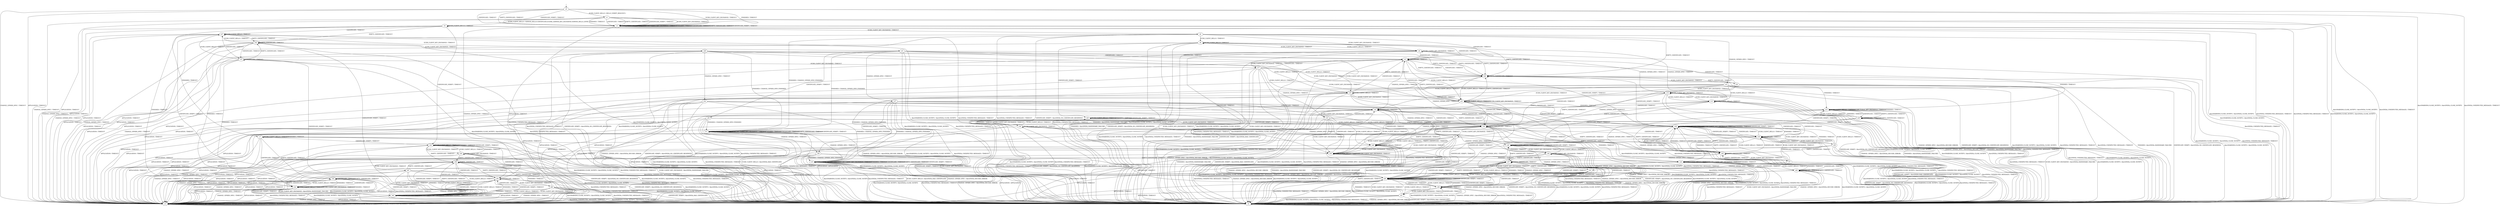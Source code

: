 digraph h7 {
s0 [label="s0"];
s1 [label="s1"];
s2 [label="s2"];
s3 [label="s3"];
s4 [label="s4"];
s5 [label="s5"];
s6 [label="s6"];
s7 [label="s7"];
s27 [label="s27"];
s42 [label="s42"];
s43 [label="s43"];
s8 [label="s8"];
s9 [label="s9"];
s10 [label="s10"];
s11 [label="s11"];
s12 [label="s12"];
s20 [label="s20"];
s31 [label="s31"];
s32 [label="s32"];
s33 [label="s33"];
s44 [label="s44"];
s49 [label="s49"];
s50 [label="s50"];
s58 [label="s58"];
s59 [label="s59"];
s62 [label="s62"];
s13 [label="s13"];
s14 [label="s14"];
s15 [label="s15"];
s16 [label="s16"];
s17 [label="s17"];
s21 [label="s21"];
s22 [label="s22"];
s23 [label="s23"];
s28 [label="s28"];
s29 [label="s29"];
s37 [label="s37"];
s38 [label="s38"];
s52 [label="s52"];
s54 [label="s54"];
s60 [label="s60"];
s61 [label="s61"];
s18 [label="s18"];
s19 [label="s19"];
s24 [label="s24"];
s25 [label="s25"];
s30 [label="s30"];
s34 [label="s34"];
s35 [label="s35"];
s40 [label="s40"];
s45 [label="s45"];
s47 [label="s47"];
s48 [label="s48"];
s55 [label="s55"];
s26 [label="s26"];
s36 [label="s36"];
s39 [label="s39"];
s46 [label="s46"];
s51 [label="s51"];
s56 [label="s56"];
s57 [label="s57"];
s41 [label="s41"];
s53 [label="s53"];
s0 -> s1 [label="ECDH_CLIENT_HELLO / HELLO_VERIFY_REQUEST+"];
s0 -> s2 [label="ECDH_CLIENT_KEY_EXCHANGE / TIMEOUT"];
s0 -> s3 [label="CHANGE_CIPHER_SPEC / TIMEOUT"];
s0 -> s2 [label="FINISHED / TIMEOUT"];
s0 -> s3 [label="APPLICATION / TIMEOUT"];
s0 -> s2 [label="CERTIFICATE / TIMEOUT"];
s0 -> s2 [label="EMPTY_CERTIFICATE / TIMEOUT"];
s0 -> s2 [label="CERTIFICATE_VERIFY / TIMEOUT"];
s0 -> s4 [label="Alert(WARNING,CLOSE_NOTIFY) / Alert(FATAL,CLOSE_NOTIFY)"];
s0 -> s4 [label="Alert(FATAL,UNEXPECTED_MESSAGE) / TIMEOUT"];
s1 -> s5 [label="ECDH_CLIENT_HELLO / SERVER_HELLO,CERTIFICATE,ECDHE_SERVER_KEY_EXCHANGE,SERVER_HELLO_DONE"];
s1 -> s2 [label="ECDH_CLIENT_KEY_EXCHANGE / TIMEOUT"];
s1 -> s3 [label="CHANGE_CIPHER_SPEC / TIMEOUT"];
s1 -> s2 [label="FINISHED / TIMEOUT"];
s1 -> s3 [label="APPLICATION / TIMEOUT"];
s1 -> s2 [label="CERTIFICATE / TIMEOUT"];
s1 -> s2 [label="EMPTY_CERTIFICATE / TIMEOUT"];
s1 -> s2 [label="CERTIFICATE_VERIFY / TIMEOUT"];
s1 -> s4 [label="Alert(WARNING,CLOSE_NOTIFY) / Alert(FATAL,CLOSE_NOTIFY)"];
s1 -> s4 [label="Alert(FATAL,UNEXPECTED_MESSAGE) / TIMEOUT"];
s2 -> s2 [label="ECDH_CLIENT_HELLO / TIMEOUT"];
s2 -> s2 [label="ECDH_CLIENT_KEY_EXCHANGE / TIMEOUT"];
s2 -> s3 [label="CHANGE_CIPHER_SPEC / TIMEOUT"];
s2 -> s2 [label="FINISHED / TIMEOUT"];
s2 -> s3 [label="APPLICATION / TIMEOUT"];
s2 -> s2 [label="CERTIFICATE / TIMEOUT"];
s2 -> s2 [label="EMPTY_CERTIFICATE / TIMEOUT"];
s2 -> s2 [label="CERTIFICATE_VERIFY / TIMEOUT"];
s2 -> s4 [label="Alert(WARNING,CLOSE_NOTIFY) / Alert(FATAL,CLOSE_NOTIFY)"];
s2 -> s4 [label="Alert(FATAL,UNEXPECTED_MESSAGE) / TIMEOUT"];
s3 -> s3 [label="ECDH_CLIENT_HELLO / TIMEOUT"];
s3 -> s3 [label="ECDH_CLIENT_KEY_EXCHANGE / TIMEOUT"];
s3 -> s3 [label="CHANGE_CIPHER_SPEC / TIMEOUT"];
s3 -> s3 [label="FINISHED / TIMEOUT"];
s3 -> s3 [label="APPLICATION / TIMEOUT"];
s3 -> s3 [label="CERTIFICATE / TIMEOUT"];
s3 -> s3 [label="EMPTY_CERTIFICATE / TIMEOUT"];
s3 -> s3 [label="CERTIFICATE_VERIFY / TIMEOUT"];
s3 -> s3 [label="Alert(WARNING,CLOSE_NOTIFY) / TIMEOUT"];
s3 -> s3 [label="Alert(FATAL,UNEXPECTED_MESSAGE) / TIMEOUT"];
s4 -> s4 [label="ECDH_CLIENT_HELLO / SOCKET_CLOSED"];
s4 -> s4 [label="ECDH_CLIENT_KEY_EXCHANGE / SOCKET_CLOSED"];
s4 -> s4 [label="CHANGE_CIPHER_SPEC / SOCKET_CLOSED"];
s4 -> s4 [label="FINISHED / SOCKET_CLOSED"];
s4 -> s4 [label="APPLICATION / SOCKET_CLOSED"];
s4 -> s4 [label="CERTIFICATE / SOCKET_CLOSED"];
s4 -> s4 [label="EMPTY_CERTIFICATE / SOCKET_CLOSED"];
s4 -> s4 [label="CERTIFICATE_VERIFY / SOCKET_CLOSED"];
s4 -> s4 [label="Alert(WARNING,CLOSE_NOTIFY) / SOCKET_CLOSED"];
s4 -> s4 [label="Alert(FATAL,UNEXPECTED_MESSAGE) / SOCKET_CLOSED"];
s5 -> s5 [label="ECDH_CLIENT_HELLO / TIMEOUT"];
s5 -> s6 [label="ECDH_CLIENT_KEY_EXCHANGE / TIMEOUT"];
s5 -> s3 [label="CHANGE_CIPHER_SPEC / TIMEOUT"];
s5 -> s7 [label="FINISHED / TIMEOUT"];
s5 -> s3 [label="APPLICATION / TIMEOUT"];
s5 -> s27 [label="CERTIFICATE / TIMEOUT"];
s5 -> s42 [label="EMPTY_CERTIFICATE / TIMEOUT"];
s5 -> s43 [label="CERTIFICATE_VERIFY / TIMEOUT"];
s5 -> s4 [label="Alert(WARNING,CLOSE_NOTIFY) / Alert(FATAL,CLOSE_NOTIFY)"];
s5 -> s4 [label="Alert(FATAL,UNEXPECTED_MESSAGE) / TIMEOUT"];
s6 -> s8 [label="ECDH_CLIENT_HELLO / TIMEOUT"];
s6 -> s9 [label="ECDH_CLIENT_KEY_EXCHANGE / TIMEOUT"];
s6 -> s10 [label="CHANGE_CIPHER_SPEC / TIMEOUT"];
s6 -> s11 [label="FINISHED / CHANGE_CIPHER_SPEC,FINISHED"];
s6 -> s3 [label="APPLICATION / TIMEOUT"];
s6 -> s12 [label="CERTIFICATE / TIMEOUT"];
s6 -> s20 [label="EMPTY_CERTIFICATE / TIMEOUT"];
s6 -> s4 [label="CERTIFICATE_VERIFY / Alert(FATAL,NO_CERTIFICATE_RESERVED)"];
s6 -> s4 [label="Alert(WARNING,CLOSE_NOTIFY) / Alert(FATAL,CLOSE_NOTIFY)"];
s6 -> s4 [label="Alert(FATAL,UNEXPECTED_MESSAGE) / TIMEOUT"];
s7 -> s7 [label="ECDH_CLIENT_HELLO / TIMEOUT"];
s7 -> s4 [label="ECDH_CLIENT_KEY_EXCHANGE / Alert(FATAL,HANDSHAKE_FAILURE)"];
s7 -> s3 [label="CHANGE_CIPHER_SPEC / TIMEOUT"];
s7 -> s7 [label="FINISHED / TIMEOUT"];
s7 -> s3 [label="APPLICATION / TIMEOUT"];
s7 -> s44 [label="CERTIFICATE / TIMEOUT"];
s7 -> s44 [label="EMPTY_CERTIFICATE / TIMEOUT"];
s7 -> s43 [label="CERTIFICATE_VERIFY / TIMEOUT"];
s7 -> s4 [label="Alert(WARNING,CLOSE_NOTIFY) / Alert(FATAL,CLOSE_NOTIFY)"];
s7 -> s4 [label="Alert(FATAL,UNEXPECTED_MESSAGE) / TIMEOUT"];
s27 -> s27 [label="ECDH_CLIENT_HELLO / TIMEOUT"];
s27 -> s31 [label="ECDH_CLIENT_KEY_EXCHANGE / TIMEOUT"];
s27 -> s3 [label="CHANGE_CIPHER_SPEC / TIMEOUT"];
s27 -> s32 [label="FINISHED / TIMEOUT"];
s27 -> s3 [label="APPLICATION / TIMEOUT"];
s27 -> s33 [label="CERTIFICATE / TIMEOUT"];
s27 -> s42 [label="EMPTY_CERTIFICATE / TIMEOUT"];
s27 -> s62 [label="CERTIFICATE_VERIFY / TIMEOUT"];
s27 -> s4 [label="Alert(WARNING,CLOSE_NOTIFY) / Alert(FATAL,CLOSE_NOTIFY)"];
s27 -> s4 [label="Alert(FATAL,UNEXPECTED_MESSAGE) / TIMEOUT"];
s42 -> s27 [label="ECDH_CLIENT_HELLO / TIMEOUT"];
s42 -> s49 [label="ECDH_CLIENT_KEY_EXCHANGE / TIMEOUT"];
s42 -> s3 [label="CHANGE_CIPHER_SPEC / TIMEOUT"];
s42 -> s32 [label="FINISHED / TIMEOUT"];
s42 -> s3 [label="APPLICATION / TIMEOUT"];
s42 -> s33 [label="CERTIFICATE / TIMEOUT"];
s42 -> s42 [label="EMPTY_CERTIFICATE / TIMEOUT"];
s42 -> s62 [label="CERTIFICATE_VERIFY / TIMEOUT"];
s42 -> s4 [label="Alert(WARNING,CLOSE_NOTIFY) / Alert(FATAL,CLOSE_NOTIFY)"];
s42 -> s4 [label="Alert(FATAL,UNEXPECTED_MESSAGE) / TIMEOUT"];
s43 -> s43 [label="ECDH_CLIENT_HELLO / TIMEOUT"];
s43 -> s50 [label="ECDH_CLIENT_KEY_EXCHANGE / TIMEOUT"];
s43 -> s3 [label="CHANGE_CIPHER_SPEC / TIMEOUT"];
s43 -> s43 [label="FINISHED / TIMEOUT"];
s43 -> s3 [label="APPLICATION / TIMEOUT"];
s43 -> s58 [label="CERTIFICATE / TIMEOUT"];
s43 -> s59 [label="EMPTY_CERTIFICATE / TIMEOUT"];
s43 -> s43 [label="CERTIFICATE_VERIFY / TIMEOUT"];
s43 -> s4 [label="Alert(WARNING,CLOSE_NOTIFY) / Alert(FATAL,CLOSE_NOTIFY)"];
s43 -> s4 [label="Alert(FATAL,UNEXPECTED_MESSAGE) / TIMEOUT"];
s8 -> s8 [label="ECDH_CLIENT_HELLO / TIMEOUT"];
s8 -> s9 [label="ECDH_CLIENT_KEY_EXCHANGE / TIMEOUT"];
s8 -> s13 [label="CHANGE_CIPHER_SPEC / TIMEOUT"];
s8 -> s4 [label="FINISHED / Alert(FATAL,HANDSHAKE_FAILURE)"];
s8 -> s3 [label="APPLICATION / TIMEOUT"];
s8 -> s12 [label="CERTIFICATE / TIMEOUT"];
s8 -> s20 [label="EMPTY_CERTIFICATE / TIMEOUT"];
s8 -> s28 [label="CERTIFICATE_VERIFY / TIMEOUT"];
s8 -> s4 [label="Alert(WARNING,CLOSE_NOTIFY) / Alert(FATAL,CLOSE_NOTIFY)"];
s8 -> s4 [label="Alert(FATAL,UNEXPECTED_MESSAGE) / TIMEOUT"];
s9 -> s8 [label="ECDH_CLIENT_HELLO / TIMEOUT"];
s9 -> s9 [label="ECDH_CLIENT_KEY_EXCHANGE / TIMEOUT"];
s9 -> s14 [label="CHANGE_CIPHER_SPEC / TIMEOUT"];
s9 -> s4 [label="FINISHED / Alert(FATAL,HANDSHAKE_FAILURE)"];
s9 -> s3 [label="APPLICATION / TIMEOUT"];
s9 -> s12 [label="CERTIFICATE / TIMEOUT"];
s9 -> s20 [label="EMPTY_CERTIFICATE / TIMEOUT"];
s9 -> s4 [label="CERTIFICATE_VERIFY / Alert(FATAL,NO_CERTIFICATE_RESERVED)"];
s9 -> s4 [label="Alert(WARNING,CLOSE_NOTIFY) / Alert(FATAL,CLOSE_NOTIFY)"];
s9 -> s4 [label="Alert(FATAL,UNEXPECTED_MESSAGE) / TIMEOUT"];
s10 -> s13 [label="ECDH_CLIENT_HELLO / TIMEOUT"];
s10 -> s14 [label="ECDH_CLIENT_KEY_EXCHANGE / TIMEOUT"];
s10 -> s4 [label="CHANGE_CIPHER_SPEC / Alert(FATAL,DECODE_ERROR)"];
s10 -> s15 [label="FINISHED / CHANGE_CIPHER_SPEC,FINISHED"];
s10 -> s3 [label="APPLICATION / TIMEOUT"];
s10 -> s16 [label="CERTIFICATE / TIMEOUT"];
s10 -> s54 [label="EMPTY_CERTIFICATE / TIMEOUT"];
s10 -> s4 [label="CERTIFICATE_VERIFY / Alert(FATAL,NO_CERTIFICATE_RESERVED)"];
s10 -> s4 [label="Alert(WARNING,CLOSE_NOTIFY) / Alert(FATAL,CLOSE_NOTIFY)"];
s10 -> s4 [label="Alert(FATAL,UNEXPECTED_MESSAGE) / TIMEOUT"];
s11 -> s11 [label="ECDH_CLIENT_HELLO / TIMEOUT"];
s11 -> s11 [label="ECDH_CLIENT_KEY_EXCHANGE / TIMEOUT"];
s11 -> s15 [label="CHANGE_CIPHER_SPEC / TIMEOUT"];
s11 -> s11 [label="FINISHED / TIMEOUT"];
s11 -> s4 [label="APPLICATION / APPLICATION"];
s11 -> s11 [label="CERTIFICATE / TIMEOUT"];
s11 -> s11 [label="EMPTY_CERTIFICATE / TIMEOUT"];
s11 -> s11 [label="CERTIFICATE_VERIFY / TIMEOUT"];
s11 -> s4 [label="Alert(WARNING,CLOSE_NOTIFY) / Alert(FATAL,CLOSE_NOTIFY)"];
s11 -> s4 [label="Alert(FATAL,UNEXPECTED_MESSAGE) / TIMEOUT"];
s12 -> s21 [label="ECDH_CLIENT_HELLO / TIMEOUT"];
s12 -> s17 [label="ECDH_CLIENT_KEY_EXCHANGE / TIMEOUT"];
s12 -> s16 [label="CHANGE_CIPHER_SPEC / TIMEOUT"];
s12 -> s23 [label="FINISHED / TIMEOUT"];
s12 -> s3 [label="APPLICATION / TIMEOUT"];
s12 -> s12 [label="CERTIFICATE / TIMEOUT"];
s12 -> s20 [label="EMPTY_CERTIFICATE / TIMEOUT"];
s12 -> s29 [label="CERTIFICATE_VERIFY / TIMEOUT"];
s12 -> s4 [label="Alert(WARNING,CLOSE_NOTIFY) / Alert(FATAL,CLOSE_NOTIFY)"];
s12 -> s4 [label="Alert(FATAL,UNEXPECTED_MESSAGE) / TIMEOUT"];
s20 -> s21 [label="ECDH_CLIENT_HELLO / TIMEOUT"];
s20 -> s22 [label="ECDH_CLIENT_KEY_EXCHANGE / TIMEOUT"];
s20 -> s54 [label="CHANGE_CIPHER_SPEC / TIMEOUT"];
s20 -> s23 [label="FINISHED / TIMEOUT"];
s20 -> s3 [label="APPLICATION / TIMEOUT"];
s20 -> s12 [label="CERTIFICATE / TIMEOUT"];
s20 -> s20 [label="EMPTY_CERTIFICATE / TIMEOUT"];
s20 -> s29 [label="CERTIFICATE_VERIFY / TIMEOUT"];
s20 -> s4 [label="Alert(WARNING,CLOSE_NOTIFY) / Alert(FATAL,CLOSE_NOTIFY)"];
s20 -> s4 [label="Alert(FATAL,UNEXPECTED_MESSAGE) / TIMEOUT"];
s31 -> s19 [label="ECDH_CLIENT_HELLO / TIMEOUT"];
s31 -> s21 [label="ECDH_CLIENT_KEY_EXCHANGE / TIMEOUT"];
s31 -> s37 [label="CHANGE_CIPHER_SPEC / TIMEOUT"];
s31 -> s11 [label="FINISHED / CHANGE_CIPHER_SPEC,FINISHED"];
s31 -> s3 [label="APPLICATION / TIMEOUT"];
s31 -> s12 [label="CERTIFICATE / TIMEOUT"];
s31 -> s20 [label="EMPTY_CERTIFICATE / TIMEOUT"];
s31 -> s38 [label="CERTIFICATE_VERIFY / TIMEOUT"];
s31 -> s4 [label="Alert(WARNING,CLOSE_NOTIFY) / Alert(FATAL,CLOSE_NOTIFY)"];
s31 -> s4 [label="Alert(FATAL,UNEXPECTED_MESSAGE) / TIMEOUT"];
s32 -> s32 [label="ECDH_CLIENT_HELLO / TIMEOUT"];
s32 -> s32 [label="ECDH_CLIENT_KEY_EXCHANGE / TIMEOUT"];
s32 -> s3 [label="CHANGE_CIPHER_SPEC / TIMEOUT"];
s32 -> s32 [label="FINISHED / TIMEOUT"];
s32 -> s3 [label="APPLICATION / TIMEOUT"];
s32 -> s44 [label="CERTIFICATE / TIMEOUT"];
s32 -> s44 [label="EMPTY_CERTIFICATE / TIMEOUT"];
s32 -> s62 [label="CERTIFICATE_VERIFY / TIMEOUT"];
s32 -> s4 [label="Alert(WARNING,CLOSE_NOTIFY) / Alert(FATAL,CLOSE_NOTIFY)"];
s32 -> s4 [label="Alert(FATAL,UNEXPECTED_MESSAGE) / TIMEOUT"];
s33 -> s27 [label="ECDH_CLIENT_HELLO / TIMEOUT"];
s33 -> s17 [label="ECDH_CLIENT_KEY_EXCHANGE / TIMEOUT"];
s33 -> s3 [label="CHANGE_CIPHER_SPEC / TIMEOUT"];
s33 -> s32 [label="FINISHED / TIMEOUT"];
s33 -> s3 [label="APPLICATION / TIMEOUT"];
s33 -> s33 [label="CERTIFICATE / TIMEOUT"];
s33 -> s42 [label="EMPTY_CERTIFICATE / TIMEOUT"];
s33 -> s62 [label="CERTIFICATE_VERIFY / TIMEOUT"];
s33 -> s4 [label="Alert(WARNING,CLOSE_NOTIFY) / Alert(FATAL,CLOSE_NOTIFY)"];
s33 -> s4 [label="Alert(FATAL,UNEXPECTED_MESSAGE) / TIMEOUT"];
s44 -> s32 [label="ECDH_CLIENT_HELLO / TIMEOUT"];
s44 -> s4 [label="ECDH_CLIENT_KEY_EXCHANGE / Alert(FATAL,HANDSHAKE_FAILURE)"];
s44 -> s3 [label="CHANGE_CIPHER_SPEC / TIMEOUT"];
s44 -> s32 [label="FINISHED / TIMEOUT"];
s44 -> s3 [label="APPLICATION / TIMEOUT"];
s44 -> s44 [label="CERTIFICATE / TIMEOUT"];
s44 -> s44 [label="EMPTY_CERTIFICATE / TIMEOUT"];
s44 -> s62 [label="CERTIFICATE_VERIFY / TIMEOUT"];
s44 -> s4 [label="Alert(WARNING,CLOSE_NOTIFY) / Alert(FATAL,CLOSE_NOTIFY)"];
s44 -> s4 [label="Alert(FATAL,UNEXPECTED_MESSAGE) / TIMEOUT"];
s49 -> s19 [label="ECDH_CLIENT_HELLO / TIMEOUT"];
s49 -> s21 [label="ECDH_CLIENT_KEY_EXCHANGE / TIMEOUT"];
s49 -> s52 [label="CHANGE_CIPHER_SPEC / TIMEOUT"];
s49 -> s11 [label="FINISHED / CHANGE_CIPHER_SPEC,FINISHED"];
s49 -> s3 [label="APPLICATION / TIMEOUT"];
s49 -> s12 [label="CERTIFICATE / TIMEOUT"];
s49 -> s20 [label="EMPTY_CERTIFICATE / TIMEOUT"];
s49 -> s4 [label="CERTIFICATE_VERIFY / Alert(FATAL,NO_CERTIFICATE_RESERVED)"];
s49 -> s4 [label="Alert(WARNING,CLOSE_NOTIFY) / Alert(FATAL,CLOSE_NOTIFY)"];
s49 -> s4 [label="Alert(FATAL,UNEXPECTED_MESSAGE) / TIMEOUT"];
s50 -> s43 [label="ECDH_CLIENT_HELLO / TIMEOUT"];
s50 -> s50 [label="ECDH_CLIENT_KEY_EXCHANGE / TIMEOUT"];
s50 -> s3 [label="CHANGE_CIPHER_SPEC / TIMEOUT"];
s50 -> s43 [label="FINISHED / TIMEOUT"];
s50 -> s3 [label="APPLICATION / TIMEOUT"];
s50 -> s58 [label="CERTIFICATE / TIMEOUT"];
s50 -> s59 [label="EMPTY_CERTIFICATE / TIMEOUT"];
s50 -> s4 [label="CERTIFICATE_VERIFY / Alert(FATAL,NO_CERTIFICATE_RESERVED)"];
s50 -> s4 [label="Alert(WARNING,CLOSE_NOTIFY) / Alert(FATAL,CLOSE_NOTIFY)"];
s50 -> s4 [label="Alert(FATAL,UNEXPECTED_MESSAGE) / TIMEOUT"];
s58 -> s62 [label="ECDH_CLIENT_HELLO / TIMEOUT"];
s58 -> s60 [label="ECDH_CLIENT_KEY_EXCHANGE / TIMEOUT"];
s58 -> s3 [label="CHANGE_CIPHER_SPEC / TIMEOUT"];
s58 -> s62 [label="FINISHED / TIMEOUT"];
s58 -> s3 [label="APPLICATION / TIMEOUT"];
s58 -> s58 [label="CERTIFICATE / TIMEOUT"];
s58 -> s59 [label="EMPTY_CERTIFICATE / TIMEOUT"];
s58 -> s62 [label="CERTIFICATE_VERIFY / TIMEOUT"];
s58 -> s4 [label="Alert(WARNING,CLOSE_NOTIFY) / Alert(FATAL,CLOSE_NOTIFY)"];
s58 -> s4 [label="Alert(FATAL,UNEXPECTED_MESSAGE) / TIMEOUT"];
s59 -> s62 [label="ECDH_CLIENT_HELLO / TIMEOUT"];
s59 -> s61 [label="ECDH_CLIENT_KEY_EXCHANGE / TIMEOUT"];
s59 -> s3 [label="CHANGE_CIPHER_SPEC / TIMEOUT"];
s59 -> s62 [label="FINISHED / TIMEOUT"];
s59 -> s3 [label="APPLICATION / TIMEOUT"];
s59 -> s58 [label="CERTIFICATE / TIMEOUT"];
s59 -> s59 [label="EMPTY_CERTIFICATE / TIMEOUT"];
s59 -> s62 [label="CERTIFICATE_VERIFY / TIMEOUT"];
s59 -> s4 [label="Alert(WARNING,CLOSE_NOTIFY) / Alert(FATAL,CLOSE_NOTIFY)"];
s59 -> s4 [label="Alert(FATAL,UNEXPECTED_MESSAGE) / TIMEOUT"];
s62 -> s62 [label="ECDH_CLIENT_HELLO / TIMEOUT"];
s62 -> s62 [label="ECDH_CLIENT_KEY_EXCHANGE / TIMEOUT"];
s62 -> s3 [label="CHANGE_CIPHER_SPEC / TIMEOUT"];
s62 -> s62 [label="FINISHED / TIMEOUT"];
s62 -> s3 [label="APPLICATION / TIMEOUT"];
s62 -> s58 [label="CERTIFICATE / TIMEOUT"];
s62 -> s59 [label="EMPTY_CERTIFICATE / TIMEOUT"];
s62 -> s62 [label="CERTIFICATE_VERIFY / TIMEOUT"];
s62 -> s4 [label="Alert(WARNING,CLOSE_NOTIFY) / Alert(FATAL,CLOSE_NOTIFY)"];
s62 -> s4 [label="Alert(FATAL,UNEXPECTED_MESSAGE) / TIMEOUT"];
s13 -> s13 [label="ECDH_CLIENT_HELLO / TIMEOUT"];
s13 -> s14 [label="ECDH_CLIENT_KEY_EXCHANGE / TIMEOUT"];
s13 -> s4 [label="CHANGE_CIPHER_SPEC / Alert(FATAL,DECODE_ERROR)"];
s13 -> s4 [label="FINISHED / Alert(FATAL,HANDSHAKE_FAILURE)"];
s13 -> s3 [label="APPLICATION / TIMEOUT"];
s13 -> s16 [label="CERTIFICATE / TIMEOUT"];
s13 -> s54 [label="EMPTY_CERTIFICATE / TIMEOUT"];
s13 -> s30 [label="CERTIFICATE_VERIFY / TIMEOUT"];
s13 -> s4 [label="Alert(WARNING,CLOSE_NOTIFY) / Alert(FATAL,CLOSE_NOTIFY)"];
s13 -> s4 [label="Alert(FATAL,UNEXPECTED_MESSAGE) / TIMEOUT"];
s14 -> s13 [label="ECDH_CLIENT_HELLO / TIMEOUT"];
s14 -> s14 [label="ECDH_CLIENT_KEY_EXCHANGE / TIMEOUT"];
s14 -> s4 [label="CHANGE_CIPHER_SPEC / Alert(FATAL,DECODE_ERROR)"];
s14 -> s4 [label="FINISHED / Alert(FATAL,HANDSHAKE_FAILURE)"];
s14 -> s3 [label="APPLICATION / TIMEOUT"];
s14 -> s16 [label="CERTIFICATE / TIMEOUT"];
s14 -> s54 [label="EMPTY_CERTIFICATE / TIMEOUT"];
s14 -> s4 [label="CERTIFICATE_VERIFY / Alert(FATAL,NO_CERTIFICATE_RESERVED)"];
s14 -> s4 [label="Alert(WARNING,CLOSE_NOTIFY) / Alert(FATAL,CLOSE_NOTIFY)"];
s14 -> s4 [label="Alert(FATAL,UNEXPECTED_MESSAGE) / TIMEOUT"];
s15 -> s15 [label="ECDH_CLIENT_HELLO / TIMEOUT"];
s15 -> s15 [label="ECDH_CLIENT_KEY_EXCHANGE / TIMEOUT"];
s15 -> s4 [label="CHANGE_CIPHER_SPEC / Alert(FATAL,DECODE_ERROR)"];
s15 -> s15 [label="FINISHED / TIMEOUT"];
s15 -> s4 [label="APPLICATION / APPLICATION"];
s15 -> s15 [label="CERTIFICATE / TIMEOUT"];
s15 -> s15 [label="EMPTY_CERTIFICATE / TIMEOUT"];
s15 -> s15 [label="CERTIFICATE_VERIFY / TIMEOUT"];
s15 -> s4 [label="Alert(WARNING,CLOSE_NOTIFY) / Alert(FATAL,CLOSE_NOTIFY)"];
s15 -> s4 [label="Alert(FATAL,UNEXPECTED_MESSAGE) / TIMEOUT"];
s16 -> s55 [label="ECDH_CLIENT_HELLO / TIMEOUT"];
s16 -> s18 [label="ECDH_CLIENT_KEY_EXCHANGE / TIMEOUT"];
s16 -> s4 [label="CHANGE_CIPHER_SPEC / Alert(FATAL,DECODE_ERROR)"];
s16 -> s24 [label="FINISHED / TIMEOUT"];
s16 -> s3 [label="APPLICATION / TIMEOUT"];
s16 -> s16 [label="CERTIFICATE / TIMEOUT"];
s16 -> s54 [label="EMPTY_CERTIFICATE / TIMEOUT"];
s16 -> s45 [label="CERTIFICATE_VERIFY / TIMEOUT"];
s16 -> s4 [label="Alert(WARNING,CLOSE_NOTIFY) / Alert(FATAL,CLOSE_NOTIFY)"];
s16 -> s4 [label="Alert(FATAL,UNEXPECTED_MESSAGE) / TIMEOUT"];
s17 -> s19 [label="ECDH_CLIENT_HELLO / TIMEOUT"];
s17 -> s21 [label="ECDH_CLIENT_KEY_EXCHANGE / TIMEOUT"];
s17 -> s18 [label="CHANGE_CIPHER_SPEC / TIMEOUT"];
s17 -> s4 [label="FINISHED / Alert(FATAL,HANDSHAKE_FAILURE)"];
s17 -> s3 [label="APPLICATION / TIMEOUT"];
s17 -> s12 [label="CERTIFICATE / TIMEOUT"];
s17 -> s20 [label="EMPTY_CERTIFICATE / TIMEOUT"];
s17 -> s4 [label="CERTIFICATE_VERIFY / Alert(FATAL,BAD_CERTIFICATE)"];
s17 -> s4 [label="Alert(WARNING,CLOSE_NOTIFY) / Alert(FATAL,CLOSE_NOTIFY)"];
s17 -> s4 [label="Alert(FATAL,UNEXPECTED_MESSAGE) / TIMEOUT"];
s21 -> s21 [label="ECDH_CLIENT_HELLO / TIMEOUT"];
s21 -> s21 [label="ECDH_CLIENT_KEY_EXCHANGE / TIMEOUT"];
s21 -> s55 [label="CHANGE_CIPHER_SPEC / TIMEOUT"];
s21 -> s23 [label="FINISHED / TIMEOUT"];
s21 -> s3 [label="APPLICATION / TIMEOUT"];
s21 -> s12 [label="CERTIFICATE / TIMEOUT"];
s21 -> s20 [label="EMPTY_CERTIFICATE / TIMEOUT"];
s21 -> s29 [label="CERTIFICATE_VERIFY / TIMEOUT"];
s21 -> s4 [label="Alert(WARNING,CLOSE_NOTIFY) / Alert(FATAL,CLOSE_NOTIFY)"];
s21 -> s4 [label="Alert(FATAL,UNEXPECTED_MESSAGE) / TIMEOUT"];
s22 -> s19 [label="ECDH_CLIENT_HELLO / TIMEOUT"];
s22 -> s21 [label="ECDH_CLIENT_KEY_EXCHANGE / TIMEOUT"];
s22 -> s47 [label="CHANGE_CIPHER_SPEC / TIMEOUT"];
s22 -> s4 [label="FINISHED / Alert(FATAL,HANDSHAKE_FAILURE)"];
s22 -> s3 [label="APPLICATION / TIMEOUT"];
s22 -> s12 [label="CERTIFICATE / TIMEOUT"];
s22 -> s20 [label="EMPTY_CERTIFICATE / TIMEOUT"];
s22 -> s4 [label="CERTIFICATE_VERIFY / Alert(FATAL,NO_CERTIFICATE_RESERVED)"];
s22 -> s4 [label="Alert(WARNING,CLOSE_NOTIFY) / Alert(FATAL,CLOSE_NOTIFY)"];
s22 -> s4 [label="Alert(FATAL,UNEXPECTED_MESSAGE) / TIMEOUT"];
s23 -> s23 [label="ECDH_CLIENT_HELLO / TIMEOUT"];
s23 -> s23 [label="ECDH_CLIENT_KEY_EXCHANGE / TIMEOUT"];
s23 -> s24 [label="CHANGE_CIPHER_SPEC / TIMEOUT"];
s23 -> s23 [label="FINISHED / TIMEOUT"];
s23 -> s3 [label="APPLICATION / TIMEOUT"];
s23 -> s25 [label="CERTIFICATE / TIMEOUT"];
s23 -> s25 [label="EMPTY_CERTIFICATE / TIMEOUT"];
s23 -> s29 [label="CERTIFICATE_VERIFY / TIMEOUT"];
s23 -> s4 [label="Alert(WARNING,CLOSE_NOTIFY) / Alert(FATAL,CLOSE_NOTIFY)"];
s23 -> s4 [label="Alert(FATAL,UNEXPECTED_MESSAGE) / TIMEOUT"];
s28 -> s28 [label="ECDH_CLIENT_HELLO / TIMEOUT"];
s28 -> s34 [label="ECDH_CLIENT_KEY_EXCHANGE / TIMEOUT"];
s28 -> s30 [label="CHANGE_CIPHER_SPEC / TIMEOUT"];
s28 -> s28 [label="FINISHED / TIMEOUT"];
s28 -> s3 [label="APPLICATION / TIMEOUT"];
s28 -> s35 [label="CERTIFICATE / TIMEOUT"];
s28 -> s48 [label="EMPTY_CERTIFICATE / TIMEOUT"];
s28 -> s28 [label="CERTIFICATE_VERIFY / TIMEOUT"];
s28 -> s4 [label="Alert(WARNING,CLOSE_NOTIFY) / Alert(FATAL,CLOSE_NOTIFY)"];
s28 -> s4 [label="Alert(FATAL,UNEXPECTED_MESSAGE) / TIMEOUT"];
s29 -> s29 [label="ECDH_CLIENT_HELLO / TIMEOUT"];
s29 -> s29 [label="ECDH_CLIENT_KEY_EXCHANGE / TIMEOUT"];
s29 -> s45 [label="CHANGE_CIPHER_SPEC / TIMEOUT"];
s29 -> s29 [label="FINISHED / TIMEOUT"];
s29 -> s3 [label="APPLICATION / TIMEOUT"];
s29 -> s35 [label="CERTIFICATE / TIMEOUT"];
s29 -> s48 [label="EMPTY_CERTIFICATE / TIMEOUT"];
s29 -> s29 [label="CERTIFICATE_VERIFY / TIMEOUT"];
s29 -> s4 [label="Alert(WARNING,CLOSE_NOTIFY) / Alert(FATAL,CLOSE_NOTIFY)"];
s29 -> s4 [label="Alert(FATAL,UNEXPECTED_MESSAGE) / TIMEOUT"];
s37 -> s46 [label="ECDH_CLIENT_HELLO / TIMEOUT"];
s37 -> s55 [label="ECDH_CLIENT_KEY_EXCHANGE / TIMEOUT"];
s37 -> s4 [label="CHANGE_CIPHER_SPEC / Alert(FATAL,DECODE_ERROR)"];
s37 -> s15 [label="FINISHED / CHANGE_CIPHER_SPEC,FINISHED"];
s37 -> s3 [label="APPLICATION / TIMEOUT"];
s37 -> s16 [label="CERTIFICATE / TIMEOUT"];
s37 -> s54 [label="EMPTY_CERTIFICATE / TIMEOUT"];
s37 -> s40 [label="CERTIFICATE_VERIFY / TIMEOUT"];
s37 -> s4 [label="Alert(WARNING,CLOSE_NOTIFY) / Alert(FATAL,CLOSE_NOTIFY)"];
s37 -> s4 [label="Alert(FATAL,UNEXPECTED_MESSAGE) / TIMEOUT"];
s38 -> s4 [label="ECDH_CLIENT_HELLO / Alert(FATAL,BAD_CERTIFICATE)"];
s38 -> s29 [label="ECDH_CLIENT_KEY_EXCHANGE / TIMEOUT"];
s38 -> s40 [label="CHANGE_CIPHER_SPEC / TIMEOUT"];
s38 -> s11 [label="FINISHED / CHANGE_CIPHER_SPEC,FINISHED"];
s38 -> s3 [label="APPLICATION / TIMEOUT"];
s38 -> s35 [label="CERTIFICATE / TIMEOUT"];
s38 -> s48 [label="EMPTY_CERTIFICATE / TIMEOUT"];
s38 -> s29 [label="CERTIFICATE_VERIFY / TIMEOUT"];
s38 -> s4 [label="Alert(WARNING,CLOSE_NOTIFY) / Alert(FATAL,CLOSE_NOTIFY)"];
s38 -> s4 [label="Alert(FATAL,UNEXPECTED_MESSAGE) / TIMEOUT"];
s52 -> s46 [label="ECDH_CLIENT_HELLO / TIMEOUT"];
s52 -> s55 [label="ECDH_CLIENT_KEY_EXCHANGE / TIMEOUT"];
s52 -> s4 [label="CHANGE_CIPHER_SPEC / Alert(FATAL,DECODE_ERROR)"];
s52 -> s15 [label="FINISHED / CHANGE_CIPHER_SPEC,FINISHED"];
s52 -> s3 [label="APPLICATION / TIMEOUT"];
s52 -> s16 [label="CERTIFICATE / TIMEOUT"];
s52 -> s54 [label="EMPTY_CERTIFICATE / TIMEOUT"];
s52 -> s4 [label="CERTIFICATE_VERIFY / Alert(FATAL,NO_CERTIFICATE_RESERVED)"];
s52 -> s4 [label="Alert(WARNING,CLOSE_NOTIFY) / Alert(FATAL,CLOSE_NOTIFY)"];
s52 -> s4 [label="Alert(FATAL,UNEXPECTED_MESSAGE) / TIMEOUT"];
s54 -> s55 [label="ECDH_CLIENT_HELLO / TIMEOUT"];
s54 -> s47 [label="ECDH_CLIENT_KEY_EXCHANGE / TIMEOUT"];
s54 -> s4 [label="CHANGE_CIPHER_SPEC / Alert(FATAL,DECODE_ERROR)"];
s54 -> s24 [label="FINISHED / TIMEOUT"];
s54 -> s3 [label="APPLICATION / TIMEOUT"];
s54 -> s16 [label="CERTIFICATE / TIMEOUT"];
s54 -> s54 [label="EMPTY_CERTIFICATE / TIMEOUT"];
s54 -> s45 [label="CERTIFICATE_VERIFY / TIMEOUT"];
s54 -> s4 [label="Alert(WARNING,CLOSE_NOTIFY) / Alert(FATAL,CLOSE_NOTIFY)"];
s54 -> s4 [label="Alert(FATAL,UNEXPECTED_MESSAGE) / TIMEOUT"];
s60 -> s62 [label="ECDH_CLIENT_HELLO / TIMEOUT"];
s60 -> s62 [label="ECDH_CLIENT_KEY_EXCHANGE / TIMEOUT"];
s60 -> s3 [label="CHANGE_CIPHER_SPEC / TIMEOUT"];
s60 -> s62 [label="FINISHED / TIMEOUT"];
s60 -> s3 [label="APPLICATION / TIMEOUT"];
s60 -> s58 [label="CERTIFICATE / TIMEOUT"];
s60 -> s59 [label="EMPTY_CERTIFICATE / TIMEOUT"];
s60 -> s4 [label="CERTIFICATE_VERIFY / Alert(FATAL,BAD_CERTIFICATE)"];
s60 -> s4 [label="Alert(WARNING,CLOSE_NOTIFY) / Alert(FATAL,CLOSE_NOTIFY)"];
s60 -> s4 [label="Alert(FATAL,UNEXPECTED_MESSAGE) / TIMEOUT"];
s61 -> s62 [label="ECDH_CLIENT_HELLO / TIMEOUT"];
s61 -> s62 [label="ECDH_CLIENT_KEY_EXCHANGE / TIMEOUT"];
s61 -> s3 [label="CHANGE_CIPHER_SPEC / TIMEOUT"];
s61 -> s62 [label="FINISHED / TIMEOUT"];
s61 -> s3 [label="APPLICATION / TIMEOUT"];
s61 -> s58 [label="CERTIFICATE / TIMEOUT"];
s61 -> s59 [label="EMPTY_CERTIFICATE / TIMEOUT"];
s61 -> s4 [label="CERTIFICATE_VERIFY / Alert(FATAL,NO_CERTIFICATE_RESERVED)"];
s61 -> s4 [label="Alert(WARNING,CLOSE_NOTIFY) / Alert(FATAL,CLOSE_NOTIFY)"];
s61 -> s4 [label="Alert(FATAL,UNEXPECTED_MESSAGE) / TIMEOUT"];
s18 -> s46 [label="ECDH_CLIENT_HELLO / TIMEOUT"];
s18 -> s55 [label="ECDH_CLIENT_KEY_EXCHANGE / TIMEOUT"];
s18 -> s4 [label="CHANGE_CIPHER_SPEC / Alert(FATAL,DECODE_ERROR)"];
s18 -> s4 [label="FINISHED / Alert(FATAL,HANDSHAKE_FAILURE)"];
s18 -> s3 [label="APPLICATION / TIMEOUT"];
s18 -> s16 [label="CERTIFICATE / TIMEOUT"];
s18 -> s54 [label="EMPTY_CERTIFICATE / TIMEOUT"];
s18 -> s4 [label="CERTIFICATE_VERIFY / Alert(FATAL,BAD_CERTIFICATE)"];
s18 -> s4 [label="Alert(WARNING,CLOSE_NOTIFY) / Alert(FATAL,CLOSE_NOTIFY)"];
s18 -> s4 [label="Alert(FATAL,UNEXPECTED_MESSAGE) / TIMEOUT"];
s19 -> s19 [label="ECDH_CLIENT_HELLO / TIMEOUT"];
s19 -> s21 [label="ECDH_CLIENT_KEY_EXCHANGE / TIMEOUT"];
s19 -> s46 [label="CHANGE_CIPHER_SPEC / TIMEOUT"];
s19 -> s4 [label="FINISHED / Alert(FATAL,HANDSHAKE_FAILURE)"];
s19 -> s3 [label="APPLICATION / TIMEOUT"];
s19 -> s12 [label="CERTIFICATE / TIMEOUT"];
s19 -> s20 [label="EMPTY_CERTIFICATE / TIMEOUT"];
s19 -> s29 [label="CERTIFICATE_VERIFY / TIMEOUT"];
s19 -> s4 [label="Alert(WARNING,CLOSE_NOTIFY) / Alert(FATAL,CLOSE_NOTIFY)"];
s19 -> s4 [label="Alert(FATAL,UNEXPECTED_MESSAGE) / TIMEOUT"];
s24 -> s24 [label="ECDH_CLIENT_HELLO / TIMEOUT"];
s24 -> s24 [label="ECDH_CLIENT_KEY_EXCHANGE / TIMEOUT"];
s24 -> s4 [label="CHANGE_CIPHER_SPEC / Alert(FATAL,DECODE_ERROR)"];
s24 -> s24 [label="FINISHED / TIMEOUT"];
s24 -> s3 [label="APPLICATION / TIMEOUT"];
s24 -> s26 [label="CERTIFICATE / TIMEOUT"];
s24 -> s26 [label="EMPTY_CERTIFICATE / TIMEOUT"];
s24 -> s45 [label="CERTIFICATE_VERIFY / TIMEOUT"];
s24 -> s4 [label="Alert(WARNING,CLOSE_NOTIFY) / Alert(FATAL,CLOSE_NOTIFY)"];
s24 -> s4 [label="Alert(FATAL,UNEXPECTED_MESSAGE) / TIMEOUT"];
s25 -> s23 [label="ECDH_CLIENT_HELLO / TIMEOUT"];
s25 -> s4 [label="ECDH_CLIENT_KEY_EXCHANGE / Alert(FATAL,HANDSHAKE_FAILURE)"];
s25 -> s26 [label="CHANGE_CIPHER_SPEC / TIMEOUT"];
s25 -> s23 [label="FINISHED / TIMEOUT"];
s25 -> s3 [label="APPLICATION / TIMEOUT"];
s25 -> s25 [label="CERTIFICATE / TIMEOUT"];
s25 -> s25 [label="EMPTY_CERTIFICATE / TIMEOUT"];
s25 -> s29 [label="CERTIFICATE_VERIFY / TIMEOUT"];
s25 -> s4 [label="Alert(WARNING,CLOSE_NOTIFY) / Alert(FATAL,CLOSE_NOTIFY)"];
s25 -> s4 [label="Alert(FATAL,UNEXPECTED_MESSAGE) / TIMEOUT"];
s30 -> s30 [label="ECDH_CLIENT_HELLO / TIMEOUT"];
s30 -> s36 [label="ECDH_CLIENT_KEY_EXCHANGE / TIMEOUT"];
s30 -> s4 [label="CHANGE_CIPHER_SPEC / Alert(FATAL,DECODE_ERROR)"];
s30 -> s30 [label="FINISHED / TIMEOUT"];
s30 -> s3 [label="APPLICATION / TIMEOUT"];
s30 -> s56 [label="CERTIFICATE / TIMEOUT"];
s30 -> s57 [label="EMPTY_CERTIFICATE / TIMEOUT"];
s30 -> s30 [label="CERTIFICATE_VERIFY / TIMEOUT"];
s30 -> s4 [label="Alert(WARNING,CLOSE_NOTIFY) / Alert(FATAL,CLOSE_NOTIFY)"];
s30 -> s4 [label="Alert(FATAL,UNEXPECTED_MESSAGE) / TIMEOUT"];
s34 -> s28 [label="ECDH_CLIENT_HELLO / TIMEOUT"];
s34 -> s34 [label="ECDH_CLIENT_KEY_EXCHANGE / TIMEOUT"];
s34 -> s36 [label="CHANGE_CIPHER_SPEC / TIMEOUT"];
s34 -> s28 [label="FINISHED / TIMEOUT"];
s34 -> s3 [label="APPLICATION / TIMEOUT"];
s34 -> s35 [label="CERTIFICATE / TIMEOUT"];
s34 -> s48 [label="EMPTY_CERTIFICATE / TIMEOUT"];
s34 -> s4 [label="CERTIFICATE_VERIFY / Alert(FATAL,NO_CERTIFICATE_RESERVED)"];
s34 -> s4 [label="Alert(WARNING,CLOSE_NOTIFY) / Alert(FATAL,CLOSE_NOTIFY)"];
s34 -> s4 [label="Alert(FATAL,UNEXPECTED_MESSAGE) / TIMEOUT"];
s35 -> s29 [label="ECDH_CLIENT_HELLO / TIMEOUT"];
s35 -> s39 [label="ECDH_CLIENT_KEY_EXCHANGE / TIMEOUT"];
s35 -> s56 [label="CHANGE_CIPHER_SPEC / TIMEOUT"];
s35 -> s29 [label="FINISHED / TIMEOUT"];
s35 -> s3 [label="APPLICATION / TIMEOUT"];
s35 -> s35 [label="CERTIFICATE / TIMEOUT"];
s35 -> s48 [label="EMPTY_CERTIFICATE / TIMEOUT"];
s35 -> s29 [label="CERTIFICATE_VERIFY / TIMEOUT"];
s35 -> s4 [label="Alert(WARNING,CLOSE_NOTIFY) / Alert(FATAL,CLOSE_NOTIFY)"];
s35 -> s4 [label="Alert(FATAL,UNEXPECTED_MESSAGE) / TIMEOUT"];
s40 -> s4 [label="ECDH_CLIENT_HELLO / Alert(FATAL,BAD_CERTIFICATE)"];
s40 -> s45 [label="ECDH_CLIENT_KEY_EXCHANGE / TIMEOUT"];
s40 -> s4 [label="CHANGE_CIPHER_SPEC / Alert(FATAL,DECODE_ERROR)"];
s40 -> s15 [label="FINISHED / CHANGE_CIPHER_SPEC,FINISHED"];
s40 -> s3 [label="APPLICATION / TIMEOUT"];
s40 -> s56 [label="CERTIFICATE / TIMEOUT"];
s40 -> s57 [label="EMPTY_CERTIFICATE / TIMEOUT"];
s40 -> s45 [label="CERTIFICATE_VERIFY / TIMEOUT"];
s40 -> s4 [label="Alert(WARNING,CLOSE_NOTIFY) / Alert(FATAL,CLOSE_NOTIFY)"];
s40 -> s4 [label="Alert(FATAL,UNEXPECTED_MESSAGE) / TIMEOUT"];
s45 -> s45 [label="ECDH_CLIENT_HELLO / TIMEOUT"];
s45 -> s45 [label="ECDH_CLIENT_KEY_EXCHANGE / TIMEOUT"];
s45 -> s4 [label="CHANGE_CIPHER_SPEC / Alert(FATAL,DECODE_ERROR)"];
s45 -> s45 [label="FINISHED / TIMEOUT"];
s45 -> s3 [label="APPLICATION / TIMEOUT"];
s45 -> s56 [label="CERTIFICATE / TIMEOUT"];
s45 -> s57 [label="EMPTY_CERTIFICATE / TIMEOUT"];
s45 -> s45 [label="CERTIFICATE_VERIFY / TIMEOUT"];
s45 -> s4 [label="Alert(WARNING,CLOSE_NOTIFY) / Alert(FATAL,CLOSE_NOTIFY)"];
s45 -> s4 [label="Alert(FATAL,UNEXPECTED_MESSAGE) / TIMEOUT"];
s47 -> s46 [label="ECDH_CLIENT_HELLO / TIMEOUT"];
s47 -> s55 [label="ECDH_CLIENT_KEY_EXCHANGE / TIMEOUT"];
s47 -> s4 [label="CHANGE_CIPHER_SPEC / Alert(FATAL,DECODE_ERROR)"];
s47 -> s4 [label="FINISHED / Alert(FATAL,HANDSHAKE_FAILURE)"];
s47 -> s3 [label="APPLICATION / TIMEOUT"];
s47 -> s16 [label="CERTIFICATE / TIMEOUT"];
s47 -> s54 [label="EMPTY_CERTIFICATE / TIMEOUT"];
s47 -> s4 [label="CERTIFICATE_VERIFY / Alert(FATAL,NO_CERTIFICATE_RESERVED)"];
s47 -> s4 [label="Alert(WARNING,CLOSE_NOTIFY) / Alert(FATAL,CLOSE_NOTIFY)"];
s47 -> s4 [label="Alert(FATAL,UNEXPECTED_MESSAGE) / TIMEOUT"];
s48 -> s29 [label="ECDH_CLIENT_HELLO / TIMEOUT"];
s48 -> s51 [label="ECDH_CLIENT_KEY_EXCHANGE / TIMEOUT"];
s48 -> s57 [label="CHANGE_CIPHER_SPEC / TIMEOUT"];
s48 -> s29 [label="FINISHED / TIMEOUT"];
s48 -> s3 [label="APPLICATION / TIMEOUT"];
s48 -> s35 [label="CERTIFICATE / TIMEOUT"];
s48 -> s48 [label="EMPTY_CERTIFICATE / TIMEOUT"];
s48 -> s29 [label="CERTIFICATE_VERIFY / TIMEOUT"];
s48 -> s4 [label="Alert(WARNING,CLOSE_NOTIFY) / Alert(FATAL,CLOSE_NOTIFY)"];
s48 -> s4 [label="Alert(FATAL,UNEXPECTED_MESSAGE) / TIMEOUT"];
s55 -> s55 [label="ECDH_CLIENT_HELLO / TIMEOUT"];
s55 -> s55 [label="ECDH_CLIENT_KEY_EXCHANGE / TIMEOUT"];
s55 -> s4 [label="CHANGE_CIPHER_SPEC / Alert(FATAL,DECODE_ERROR)"];
s55 -> s24 [label="FINISHED / TIMEOUT"];
s55 -> s3 [label="APPLICATION / TIMEOUT"];
s55 -> s16 [label="CERTIFICATE / TIMEOUT"];
s55 -> s54 [label="EMPTY_CERTIFICATE / TIMEOUT"];
s55 -> s45 [label="CERTIFICATE_VERIFY / TIMEOUT"];
s55 -> s4 [label="Alert(WARNING,CLOSE_NOTIFY) / Alert(FATAL,CLOSE_NOTIFY)"];
s55 -> s4 [label="Alert(FATAL,UNEXPECTED_MESSAGE) / TIMEOUT"];
s26 -> s24 [label="ECDH_CLIENT_HELLO / TIMEOUT"];
s26 -> s4 [label="ECDH_CLIENT_KEY_EXCHANGE / Alert(FATAL,HANDSHAKE_FAILURE)"];
s26 -> s4 [label="CHANGE_CIPHER_SPEC / Alert(FATAL,DECODE_ERROR)"];
s26 -> s24 [label="FINISHED / TIMEOUT"];
s26 -> s3 [label="APPLICATION / TIMEOUT"];
s26 -> s26 [label="CERTIFICATE / TIMEOUT"];
s26 -> s26 [label="EMPTY_CERTIFICATE / TIMEOUT"];
s26 -> s45 [label="CERTIFICATE_VERIFY / TIMEOUT"];
s26 -> s4 [label="Alert(WARNING,CLOSE_NOTIFY) / Alert(FATAL,CLOSE_NOTIFY)"];
s26 -> s4 [label="Alert(FATAL,UNEXPECTED_MESSAGE) / TIMEOUT"];
s36 -> s30 [label="ECDH_CLIENT_HELLO / TIMEOUT"];
s36 -> s36 [label="ECDH_CLIENT_KEY_EXCHANGE / TIMEOUT"];
s36 -> s4 [label="CHANGE_CIPHER_SPEC / Alert(FATAL,DECODE_ERROR)"];
s36 -> s30 [label="FINISHED / TIMEOUT"];
s36 -> s3 [label="APPLICATION / TIMEOUT"];
s36 -> s56 [label="CERTIFICATE / TIMEOUT"];
s36 -> s57 [label="EMPTY_CERTIFICATE / TIMEOUT"];
s36 -> s4 [label="CERTIFICATE_VERIFY / Alert(FATAL,NO_CERTIFICATE_RESERVED)"];
s36 -> s4 [label="Alert(WARNING,CLOSE_NOTIFY) / Alert(FATAL,CLOSE_NOTIFY)"];
s36 -> s4 [label="Alert(FATAL,UNEXPECTED_MESSAGE) / TIMEOUT"];
s39 -> s29 [label="ECDH_CLIENT_HELLO / TIMEOUT"];
s39 -> s29 [label="ECDH_CLIENT_KEY_EXCHANGE / TIMEOUT"];
s39 -> s41 [label="CHANGE_CIPHER_SPEC / TIMEOUT"];
s39 -> s29 [label="FINISHED / TIMEOUT"];
s39 -> s3 [label="APPLICATION / TIMEOUT"];
s39 -> s35 [label="CERTIFICATE / TIMEOUT"];
s39 -> s48 [label="EMPTY_CERTIFICATE / TIMEOUT"];
s39 -> s4 [label="CERTIFICATE_VERIFY / Alert(FATAL,BAD_CERTIFICATE)"];
s39 -> s4 [label="Alert(WARNING,CLOSE_NOTIFY) / Alert(FATAL,CLOSE_NOTIFY)"];
s39 -> s4 [label="Alert(FATAL,UNEXPECTED_MESSAGE) / TIMEOUT"];
s46 -> s46 [label="ECDH_CLIENT_HELLO / TIMEOUT"];
s46 -> s55 [label="ECDH_CLIENT_KEY_EXCHANGE / TIMEOUT"];
s46 -> s4 [label="CHANGE_CIPHER_SPEC / Alert(FATAL,DECODE_ERROR)"];
s46 -> s4 [label="FINISHED / Alert(FATAL,HANDSHAKE_FAILURE)"];
s46 -> s3 [label="APPLICATION / TIMEOUT"];
s46 -> s16 [label="CERTIFICATE / TIMEOUT"];
s46 -> s54 [label="EMPTY_CERTIFICATE / TIMEOUT"];
s46 -> s45 [label="CERTIFICATE_VERIFY / TIMEOUT"];
s46 -> s4 [label="Alert(WARNING,CLOSE_NOTIFY) / Alert(FATAL,CLOSE_NOTIFY)"];
s46 -> s4 [label="Alert(FATAL,UNEXPECTED_MESSAGE) / TIMEOUT"];
s51 -> s29 [label="ECDH_CLIENT_HELLO / TIMEOUT"];
s51 -> s29 [label="ECDH_CLIENT_KEY_EXCHANGE / TIMEOUT"];
s51 -> s53 [label="CHANGE_CIPHER_SPEC / TIMEOUT"];
s51 -> s29 [label="FINISHED / TIMEOUT"];
s51 -> s3 [label="APPLICATION / TIMEOUT"];
s51 -> s35 [label="CERTIFICATE / TIMEOUT"];
s51 -> s48 [label="EMPTY_CERTIFICATE / TIMEOUT"];
s51 -> s4 [label="CERTIFICATE_VERIFY / Alert(FATAL,NO_CERTIFICATE_RESERVED)"];
s51 -> s4 [label="Alert(WARNING,CLOSE_NOTIFY) / Alert(FATAL,CLOSE_NOTIFY)"];
s51 -> s4 [label="Alert(FATAL,UNEXPECTED_MESSAGE) / TIMEOUT"];
s56 -> s45 [label="ECDH_CLIENT_HELLO / TIMEOUT"];
s56 -> s41 [label="ECDH_CLIENT_KEY_EXCHANGE / TIMEOUT"];
s56 -> s4 [label="CHANGE_CIPHER_SPEC / Alert(FATAL,DECODE_ERROR)"];
s56 -> s45 [label="FINISHED / TIMEOUT"];
s56 -> s3 [label="APPLICATION / TIMEOUT"];
s56 -> s56 [label="CERTIFICATE / TIMEOUT"];
s56 -> s57 [label="EMPTY_CERTIFICATE / TIMEOUT"];
s56 -> s45 [label="CERTIFICATE_VERIFY / TIMEOUT"];
s56 -> s4 [label="Alert(WARNING,CLOSE_NOTIFY) / Alert(FATAL,CLOSE_NOTIFY)"];
s56 -> s4 [label="Alert(FATAL,UNEXPECTED_MESSAGE) / TIMEOUT"];
s57 -> s45 [label="ECDH_CLIENT_HELLO / TIMEOUT"];
s57 -> s53 [label="ECDH_CLIENT_KEY_EXCHANGE / TIMEOUT"];
s57 -> s4 [label="CHANGE_CIPHER_SPEC / Alert(FATAL,DECODE_ERROR)"];
s57 -> s45 [label="FINISHED / TIMEOUT"];
s57 -> s3 [label="APPLICATION / TIMEOUT"];
s57 -> s56 [label="CERTIFICATE / TIMEOUT"];
s57 -> s57 [label="EMPTY_CERTIFICATE / TIMEOUT"];
s57 -> s45 [label="CERTIFICATE_VERIFY / TIMEOUT"];
s57 -> s4 [label="Alert(WARNING,CLOSE_NOTIFY) / Alert(FATAL,CLOSE_NOTIFY)"];
s57 -> s4 [label="Alert(FATAL,UNEXPECTED_MESSAGE) / TIMEOUT"];
s41 -> s45 [label="ECDH_CLIENT_HELLO / TIMEOUT"];
s41 -> s45 [label="ECDH_CLIENT_KEY_EXCHANGE / TIMEOUT"];
s41 -> s4 [label="CHANGE_CIPHER_SPEC / Alert(FATAL,DECODE_ERROR)"];
s41 -> s45 [label="FINISHED / TIMEOUT"];
s41 -> s3 [label="APPLICATION / TIMEOUT"];
s41 -> s56 [label="CERTIFICATE / TIMEOUT"];
s41 -> s57 [label="EMPTY_CERTIFICATE / TIMEOUT"];
s41 -> s4 [label="CERTIFICATE_VERIFY / Alert(FATAL,BAD_CERTIFICATE)"];
s41 -> s4 [label="Alert(WARNING,CLOSE_NOTIFY) / Alert(FATAL,CLOSE_NOTIFY)"];
s41 -> s4 [label="Alert(FATAL,UNEXPECTED_MESSAGE) / TIMEOUT"];
s53 -> s45 [label="ECDH_CLIENT_HELLO / TIMEOUT"];
s53 -> s45 [label="ECDH_CLIENT_KEY_EXCHANGE / TIMEOUT"];
s53 -> s4 [label="CHANGE_CIPHER_SPEC / Alert(FATAL,DECODE_ERROR)"];
s53 -> s45 [label="FINISHED / TIMEOUT"];
s53 -> s3 [label="APPLICATION / TIMEOUT"];
s53 -> s56 [label="CERTIFICATE / TIMEOUT"];
s53 -> s57 [label="EMPTY_CERTIFICATE / TIMEOUT"];
s53 -> s4 [label="CERTIFICATE_VERIFY / Alert(FATAL,NO_CERTIFICATE_RESERVED)"];
s53 -> s4 [label="Alert(WARNING,CLOSE_NOTIFY) / Alert(FATAL,CLOSE_NOTIFY)"];
s53 -> s4 [label="Alert(FATAL,UNEXPECTED_MESSAGE) / TIMEOUT"];
__start0 [shape=none, label=""];
__start0 -> s0 [label=""];
}
